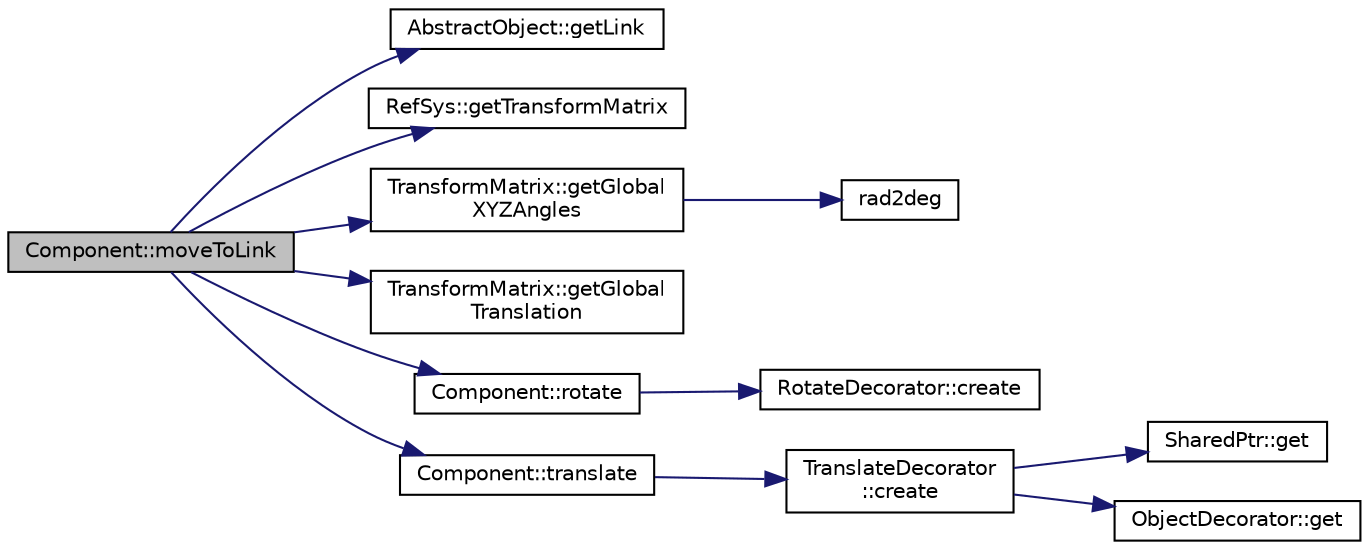 digraph "Component::moveToLink"
{
  edge [fontname="Helvetica",fontsize="10",labelfontname="Helvetica",labelfontsize="10"];
  node [fontname="Helvetica",fontsize="10",shape=record];
  rankdir="LR";
  Node1 [label="Component::moveToLink",height=0.2,width=0.4,color="black", fillcolor="grey75", style="filled" fontcolor="black"];
  Node1 -> Node2 [color="midnightblue",fontsize="10",style="solid",fontname="Helvetica"];
  Node2 [label="AbstractObject::getLink",height=0.2,width=0.4,color="black", fillcolor="white", style="filled",URL="$classAbstractObject.html#a8ccb370b1bd2d4a08f35dfadb8532c21"];
  Node1 -> Node3 [color="midnightblue",fontsize="10",style="solid",fontname="Helvetica"];
  Node3 [label="RefSys::getTransformMatrix",height=0.2,width=0.4,color="black", fillcolor="white", style="filled",URL="$classRefSys.html#a242db8ba69ca79d31ab07793ad458ced",tooltip="Rotates the reference system This methods rotates the reference system with a rotational matrix..."];
  Node1 -> Node4 [color="midnightblue",fontsize="10",style="solid",fontname="Helvetica"];
  Node4 [label="TransformMatrix::getGlobal\lXYZAngles",height=0.2,width=0.4,color="black", fillcolor="white", style="filled",URL="$classTransformMatrix.html#a4559456160bd3837e04274e40c94e0d3",tooltip="Gets the rotation angles about the fixed axes x,y,z. Obtains the rotation angles about the fixed x..."];
  Node4 -> Node5 [color="midnightblue",fontsize="10",style="solid",fontname="Helvetica"];
  Node5 [label="rad2deg",height=0.2,width=0.4,color="black", fillcolor="white", style="filled",URL="$Math_8h.html#a638b7a3259334d9389d4dcb31cb7dfea"];
  Node1 -> Node6 [color="midnightblue",fontsize="10",style="solid",fontname="Helvetica"];
  Node6 [label="TransformMatrix::getGlobal\lTranslation",height=0.2,width=0.4,color="black", fillcolor="white", style="filled",URL="$classTransformMatrix.html#a72f9ac738cb08ae6fc252dbe2ff01017",tooltip="Gets the translation wrt. the fixed axes x,y,z. Obtains the rotation angles about the fixed x..."];
  Node1 -> Node7 [color="midnightblue",fontsize="10",style="solid",fontname="Helvetica"];
  Node7 [label="Component::rotate",height=0.2,width=0.4,color="black", fillcolor="white", style="filled",URL="$classComponent.html#a4b843c2debc8bf1947a3c55bb8ede442",tooltip="Rotate the component."];
  Node7 -> Node8 [color="midnightblue",fontsize="10",style="solid",fontname="Helvetica"];
  Node8 [label="RotateDecorator::create",height=0.2,width=0.4,color="black", fillcolor="white", style="filled",URL="$classRotateDecorator.html#a1c259b6b8731e985a46a7f985c1ae511",tooltip="Default factory method."];
  Node1 -> Node9 [color="midnightblue",fontsize="10",style="solid",fontname="Helvetica"];
  Node9 [label="Component::translate",height=0.2,width=0.4,color="black", fillcolor="white", style="filled",URL="$classComponent.html#ad6dc21a828b8eebedf66f7e27a80799d",tooltip="Translate the component."];
  Node9 -> Node10 [color="midnightblue",fontsize="10",style="solid",fontname="Helvetica"];
  Node10 [label="TranslateDecorator\l::create",height=0.2,width=0.4,color="black", fillcolor="white", style="filled",URL="$classTranslateDecorator.html#a1dcad9f08c75e2cfe13718aea9012f88",tooltip="Default factory method."];
  Node10 -> Node11 [color="midnightblue",fontsize="10",style="solid",fontname="Helvetica"];
  Node11 [label="SharedPtr::get",height=0.2,width=0.4,color="black", fillcolor="white", style="filled",URL="$classSharedPtr.html#ac747048e189c896c11f0b436d02fc5e1",tooltip="Gets the pointer hold."];
  Node10 -> Node12 [color="midnightblue",fontsize="10",style="solid",fontname="Helvetica"];
  Node12 [label="ObjectDecorator::get",height=0.2,width=0.4,color="black", fillcolor="white", style="filled",URL="$classObjectDecorator.html#a0021fca00921a5a48b4507612dc65c74",tooltip="Get the internally hold pointer. Const version."];
}
